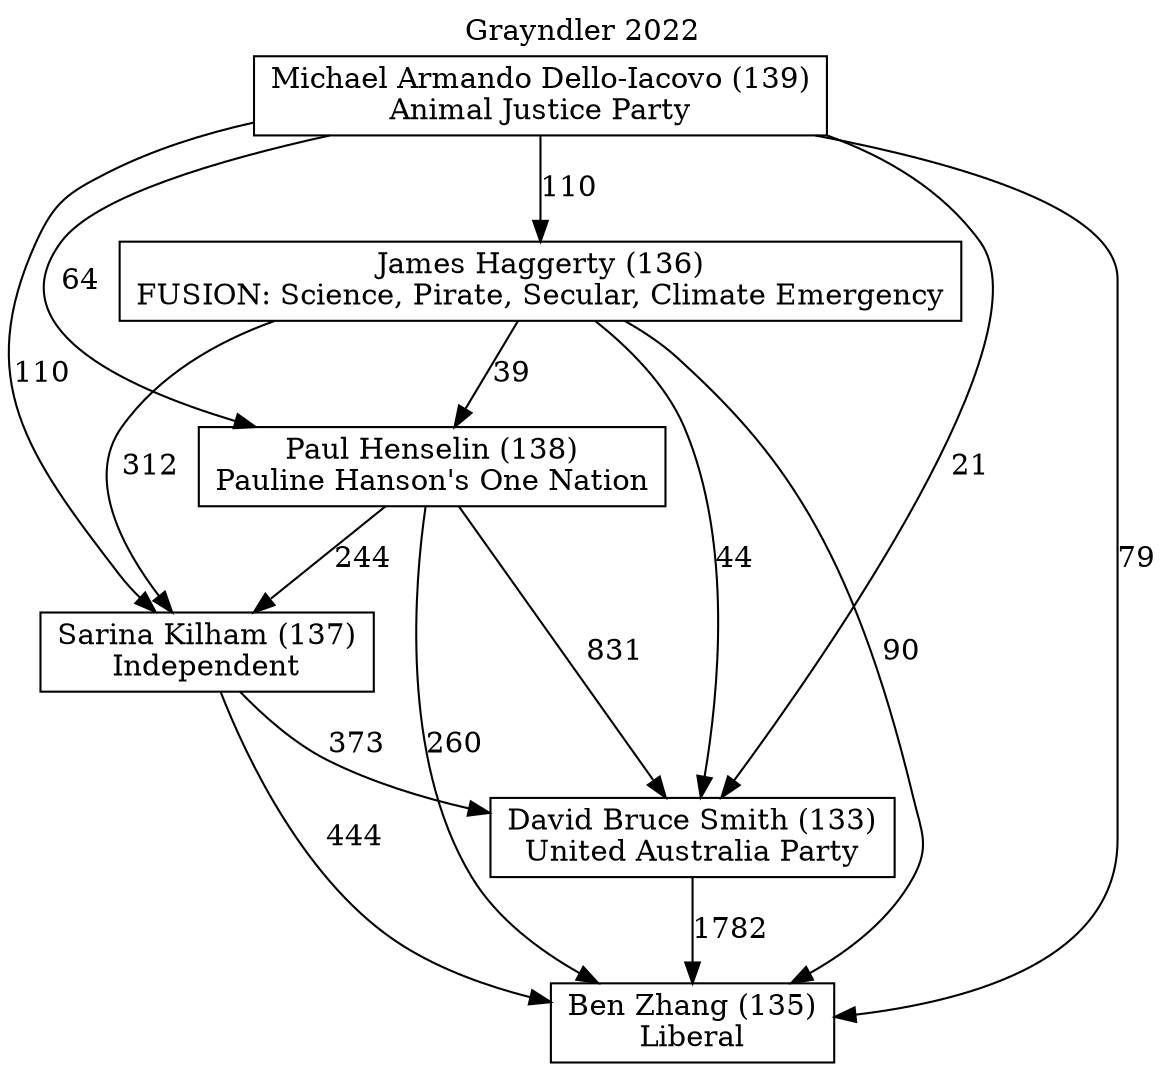 // House preference flow
digraph "Ben Zhang (135)_Grayndler_2022" {
	graph [label="Grayndler 2022" labelloc=t mclimit=10]
	node [shape=box]
	"Sarina Kilham (137)" [label="Sarina Kilham (137)
Independent"]
	"David Bruce Smith (133)" [label="David Bruce Smith (133)
United Australia Party"]
	"Michael Armando Dello-Iacovo (139)" [label="Michael Armando Dello-Iacovo (139)
Animal Justice Party"]
	"Paul Henselin (138)" [label="Paul Henselin (138)
Pauline Hanson's One Nation"]
	"Ben Zhang (135)" [label="Ben Zhang (135)
Liberal"]
	"James Haggerty (136)" [label="James Haggerty (136)
FUSION: Science, Pirate, Secular, Climate Emergency"]
	"David Bruce Smith (133)" -> "Ben Zhang (135)" [label=1782]
	"James Haggerty (136)" -> "Ben Zhang (135)" [label=90]
	"Michael Armando Dello-Iacovo (139)" -> "David Bruce Smith (133)" [label=21]
	"Michael Armando Dello-Iacovo (139)" -> "Sarina Kilham (137)" [label=110]
	"James Haggerty (136)" -> "David Bruce Smith (133)" [label=44]
	"Sarina Kilham (137)" -> "Ben Zhang (135)" [label=444]
	"Michael Armando Dello-Iacovo (139)" -> "Paul Henselin (138)" [label=64]
	"Paul Henselin (138)" -> "Ben Zhang (135)" [label=260]
	"Sarina Kilham (137)" -> "David Bruce Smith (133)" [label=373]
	"Paul Henselin (138)" -> "Sarina Kilham (137)" [label=244]
	"Paul Henselin (138)" -> "David Bruce Smith (133)" [label=831]
	"James Haggerty (136)" -> "Paul Henselin (138)" [label=39]
	"Michael Armando Dello-Iacovo (139)" -> "James Haggerty (136)" [label=110]
	"Michael Armando Dello-Iacovo (139)" -> "Ben Zhang (135)" [label=79]
	"James Haggerty (136)" -> "Sarina Kilham (137)" [label=312]
}
